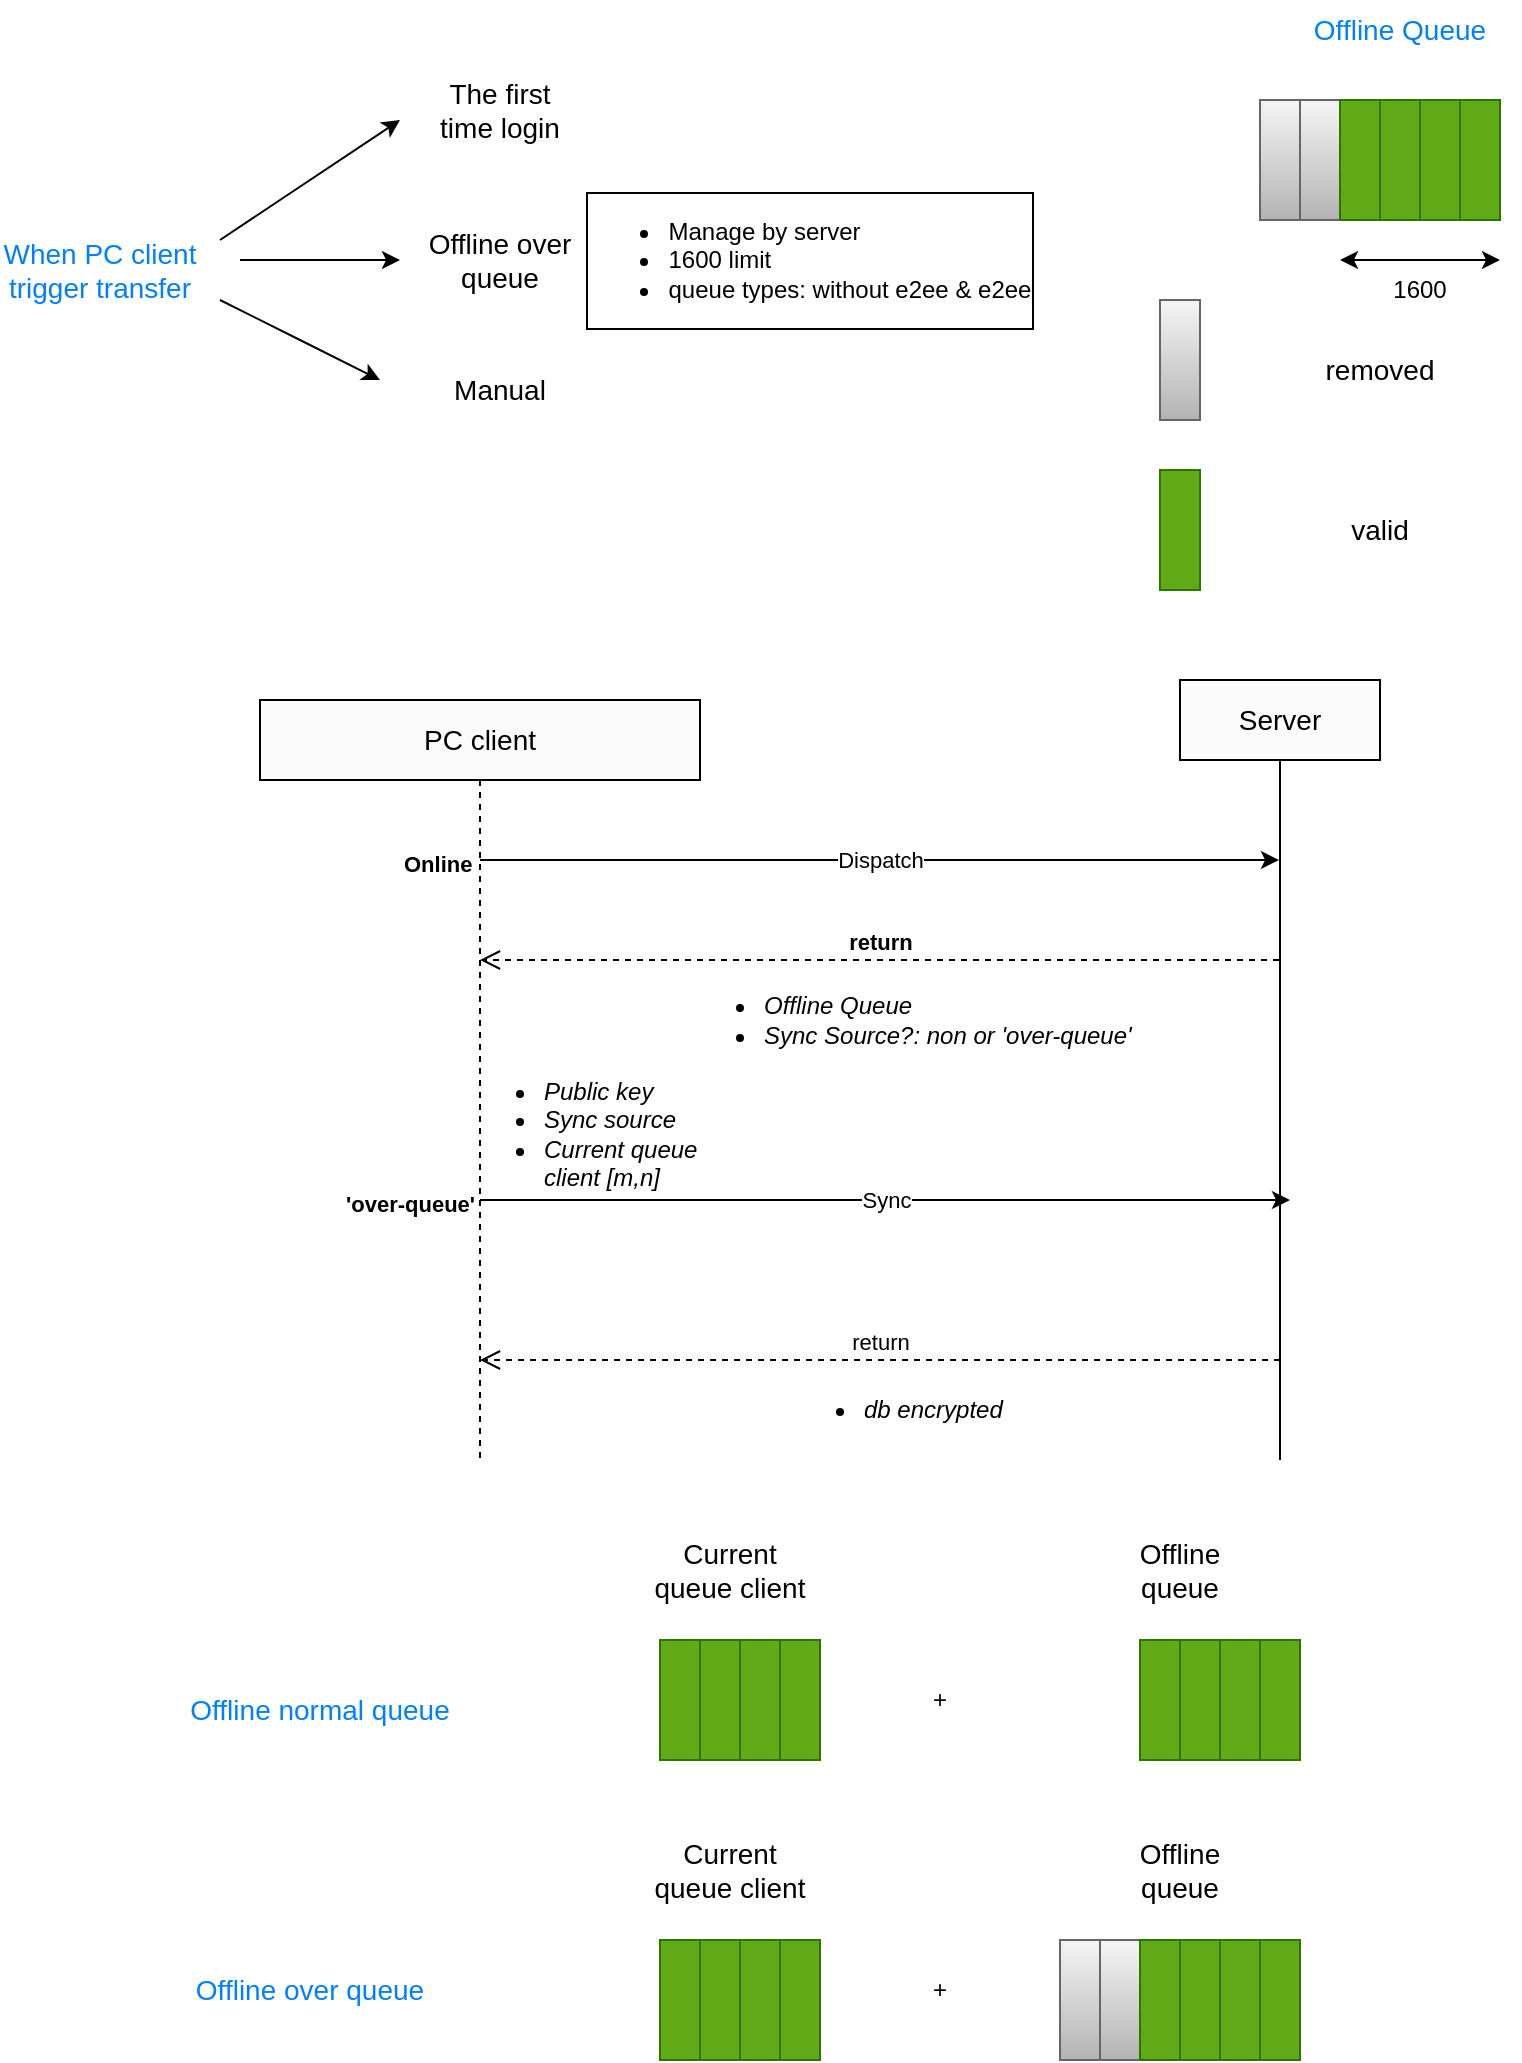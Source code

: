 <mxfile version="20.7.4" type="github">
  <diagram id="dp5_4tYXMD5Wxe0bTC1r" name="Page-1">
    <mxGraphModel dx="1434" dy="764" grid="1" gridSize="10" guides="1" tooltips="1" connect="1" arrows="1" fold="1" page="1" pageScale="1" pageWidth="850" pageHeight="1100" math="0" shadow="0">
      <root>
        <mxCell id="0" />
        <mxCell id="1" parent="0" />
        <mxCell id="D2CJ33w6apMbW9ELbGaL-1" value="When PC client trigger transfer" style="text;html=1;strokeColor=none;fillColor=none;align=center;verticalAlign=middle;whiteSpace=wrap;rounded=0;fontSize=14;fontColor=#007FFF;" vertex="1" parent="1">
          <mxGeometry y="160" width="100" height="30" as="geometry" />
        </mxCell>
        <mxCell id="D2CJ33w6apMbW9ELbGaL-2" value="" style="endArrow=classic;html=1;rounded=0;" edge="1" parent="1">
          <mxGeometry width="50" height="50" relative="1" as="geometry">
            <mxPoint x="120" y="170" as="sourcePoint" />
            <mxPoint x="200" y="170" as="targetPoint" />
            <Array as="points">
              <mxPoint x="150" y="170" />
            </Array>
          </mxGeometry>
        </mxCell>
        <mxCell id="D2CJ33w6apMbW9ELbGaL-3" value="" style="endArrow=classic;html=1;rounded=0;" edge="1" parent="1">
          <mxGeometry width="50" height="50" relative="1" as="geometry">
            <mxPoint x="110" y="160" as="sourcePoint" />
            <mxPoint x="200" y="100" as="targetPoint" />
            <Array as="points">
              <mxPoint x="140" y="140" />
            </Array>
          </mxGeometry>
        </mxCell>
        <mxCell id="D2CJ33w6apMbW9ELbGaL-4" value="" style="endArrow=classic;html=1;rounded=0;" edge="1" parent="1">
          <mxGeometry width="50" height="50" relative="1" as="geometry">
            <mxPoint x="110" y="190" as="sourcePoint" />
            <mxPoint x="190" y="230" as="targetPoint" />
            <Array as="points">
              <mxPoint x="150" y="210" />
            </Array>
          </mxGeometry>
        </mxCell>
        <mxCell id="D2CJ33w6apMbW9ELbGaL-6" value="The first time login" style="text;html=1;strokeColor=none;fillColor=none;align=center;verticalAlign=middle;whiteSpace=wrap;rounded=0;fontSize=14;" vertex="1" parent="1">
          <mxGeometry x="210" y="80" width="80" height="30" as="geometry" />
        </mxCell>
        <mxCell id="D2CJ33w6apMbW9ELbGaL-9" value="Offline over queue" style="text;html=1;strokeColor=none;fillColor=none;align=center;verticalAlign=middle;whiteSpace=wrap;rounded=0;fontSize=14;" vertex="1" parent="1">
          <mxGeometry x="210" y="150" width="80" height="40" as="geometry" />
        </mxCell>
        <mxCell id="D2CJ33w6apMbW9ELbGaL-10" value="Manual" style="text;html=1;strokeColor=none;fillColor=none;align=center;verticalAlign=middle;whiteSpace=wrap;rounded=0;fontSize=14;" vertex="1" parent="1">
          <mxGeometry x="220" y="220" width="60" height="30" as="geometry" />
        </mxCell>
        <mxCell id="D2CJ33w6apMbW9ELbGaL-11" value="&lt;ul&gt;&lt;li style=&quot;text-align: left;&quot;&gt;Manage by server&lt;/li&gt;&lt;li style=&quot;text-align: left;&quot;&gt;1600 limit&lt;/li&gt;&lt;li&gt;queue types: without e2ee &amp;amp; e2ee&lt;/li&gt;&lt;/ul&gt;" style="text;html=1;strokeColor=none;fillColor=none;align=center;verticalAlign=middle;whiteSpace=wrap;rounded=0;perimeterSpacing=0;strokeWidth=1;labelBorderColor=default;" vertex="1" parent="1">
          <mxGeometry x="280" y="122.5" width="250" height="95" as="geometry" />
        </mxCell>
        <mxCell id="D2CJ33w6apMbW9ELbGaL-20" value="" style="rounded=0;whiteSpace=wrap;html=1;fillColor=#f5f5f5;gradientColor=#b3b3b3;strokeColor=#666666;" vertex="1" parent="1">
          <mxGeometry x="650" y="90" width="20" height="60" as="geometry" />
        </mxCell>
        <mxCell id="D2CJ33w6apMbW9ELbGaL-22" value="" style="rounded=0;whiteSpace=wrap;html=1;fillColor=#60a917;fontColor=#ffffff;strokeColor=#2D7600;" vertex="1" parent="1">
          <mxGeometry x="670" y="90" width="20" height="60" as="geometry" />
        </mxCell>
        <mxCell id="D2CJ33w6apMbW9ELbGaL-23" value="" style="rounded=0;whiteSpace=wrap;html=1;fillColor=#60a917;fontColor=#ffffff;strokeColor=#2D7600;" vertex="1" parent="1">
          <mxGeometry x="690" y="90" width="20" height="60" as="geometry" />
        </mxCell>
        <mxCell id="D2CJ33w6apMbW9ELbGaL-24" value="" style="rounded=0;whiteSpace=wrap;html=1;fillColor=#60a917;fontColor=#ffffff;strokeColor=#2D7600;" vertex="1" parent="1">
          <mxGeometry x="710" y="90" width="20" height="60" as="geometry" />
        </mxCell>
        <mxCell id="D2CJ33w6apMbW9ELbGaL-25" value="" style="rounded=0;whiteSpace=wrap;html=1;fillColor=#f5f5f5;gradientColor=#b3b3b3;strokeColor=#666666;" vertex="1" parent="1">
          <mxGeometry x="630" y="90" width="20" height="60" as="geometry" />
        </mxCell>
        <mxCell id="D2CJ33w6apMbW9ELbGaL-26" value="" style="rounded=0;whiteSpace=wrap;html=1;fillColor=#60a917;fontColor=#ffffff;strokeColor=#2D7600;" vertex="1" parent="1">
          <mxGeometry x="730" y="90" width="20" height="60" as="geometry" />
        </mxCell>
        <mxCell id="D2CJ33w6apMbW9ELbGaL-27" value="" style="rounded=0;whiteSpace=wrap;html=1;fillColor=#f5f5f5;gradientColor=#b3b3b3;strokeColor=#666666;" vertex="1" parent="1">
          <mxGeometry x="580" y="190" width="20" height="60" as="geometry" />
        </mxCell>
        <mxCell id="D2CJ33w6apMbW9ELbGaL-28" value="" style="rounded=0;whiteSpace=wrap;html=1;fillColor=#60a917;fontColor=#ffffff;strokeColor=#2D7600;" vertex="1" parent="1">
          <mxGeometry x="580" y="275" width="20" height="60" as="geometry" />
        </mxCell>
        <mxCell id="D2CJ33w6apMbW9ELbGaL-29" value="removed" style="text;html=1;strokeColor=none;fillColor=none;align=center;verticalAlign=middle;whiteSpace=wrap;rounded=0;strokeWidth=1;fontSize=14;" vertex="1" parent="1">
          <mxGeometry x="620" y="210" width="140" height="30" as="geometry" />
        </mxCell>
        <mxCell id="D2CJ33w6apMbW9ELbGaL-31" value="valid" style="text;html=1;strokeColor=none;fillColor=none;align=center;verticalAlign=middle;whiteSpace=wrap;rounded=0;strokeWidth=1;fontSize=14;" vertex="1" parent="1">
          <mxGeometry x="620" y="290" width="140" height="30" as="geometry" />
        </mxCell>
        <mxCell id="D2CJ33w6apMbW9ELbGaL-34" value="Offline Queue" style="text;html=1;strokeColor=none;fillColor=none;align=center;verticalAlign=middle;whiteSpace=wrap;rounded=0;strokeWidth=1;fontSize=14;fontColor=#007FFF;" vertex="1" parent="1">
          <mxGeometry x="650" y="40" width="100" height="30" as="geometry" />
        </mxCell>
        <mxCell id="D2CJ33w6apMbW9ELbGaL-35" value="PC client" style="shape=umlLifeline;perimeter=lifelinePerimeter;whiteSpace=wrap;html=1;container=1;collapsible=0;recursiveResize=0;outlineConnect=0;strokeWidth=1;fillColor=#fbfbfb;fontSize=14;" vertex="1" parent="1">
          <mxGeometry x="130" y="390" width="220" height="380" as="geometry" />
        </mxCell>
        <mxCell id="D2CJ33w6apMbW9ELbGaL-45" value="" style="endArrow=classic;html=1;rounded=0;" edge="1" parent="D2CJ33w6apMbW9ELbGaL-35" target="D2CJ33w6apMbW9ELbGaL-36">
          <mxGeometry relative="1" as="geometry">
            <mxPoint x="110" y="80" as="sourcePoint" />
            <mxPoint x="220" y="80" as="targetPoint" />
          </mxGeometry>
        </mxCell>
        <mxCell id="D2CJ33w6apMbW9ELbGaL-46" value="Dispatch" style="edgeLabel;resizable=0;html=1;align=center;verticalAlign=middle;strokeWidth=1;fillColor=#fbfbfb;" connectable="0" vertex="1" parent="D2CJ33w6apMbW9ELbGaL-45">
          <mxGeometry relative="1" as="geometry" />
        </mxCell>
        <mxCell id="D2CJ33w6apMbW9ELbGaL-47" value="Online" style="edgeLabel;resizable=0;html=1;align=left;verticalAlign=bottom;strokeWidth=1;fillColor=#fbfbfb;fontStyle=1" connectable="0" vertex="1" parent="D2CJ33w6apMbW9ELbGaL-45">
          <mxGeometry x="-1" relative="1" as="geometry">
            <mxPoint x="-40" y="10" as="offset" />
          </mxGeometry>
        </mxCell>
        <mxCell id="D2CJ33w6apMbW9ELbGaL-59" value="" style="endArrow=classic;html=1;rounded=0;" edge="1" parent="D2CJ33w6apMbW9ELbGaL-35" source="D2CJ33w6apMbW9ELbGaL-35">
          <mxGeometry relative="1" as="geometry">
            <mxPoint x="75" y="240" as="sourcePoint" />
            <mxPoint x="515" y="250" as="targetPoint" />
            <Array as="points">
              <mxPoint x="280" y="250" />
              <mxPoint x="410" y="250" />
              <mxPoint x="470" y="250" />
            </Array>
          </mxGeometry>
        </mxCell>
        <mxCell id="D2CJ33w6apMbW9ELbGaL-60" value="Sync" style="edgeLabel;resizable=0;html=1;align=center;verticalAlign=middle;strokeWidth=1;fillColor=#fbfbfb;" connectable="0" vertex="1" parent="D2CJ33w6apMbW9ELbGaL-59">
          <mxGeometry relative="1" as="geometry" />
        </mxCell>
        <mxCell id="D2CJ33w6apMbW9ELbGaL-61" value="&#39;over-queue&#39;" style="edgeLabel;resizable=0;html=1;align=left;verticalAlign=bottom;strokeWidth=1;fillColor=#fbfbfb;fontStyle=1" connectable="0" vertex="1" parent="D2CJ33w6apMbW9ELbGaL-59">
          <mxGeometry x="-1" relative="1" as="geometry">
            <mxPoint x="-69" y="10" as="offset" />
          </mxGeometry>
        </mxCell>
        <mxCell id="D2CJ33w6apMbW9ELbGaL-64" value="&lt;div&gt;&lt;br&gt;&lt;/div&gt;&lt;ul&gt;&lt;li&gt;Public key&lt;/li&gt;&lt;li&gt;Sync source&lt;/li&gt;&lt;li&gt;Current queue client [m,n]&lt;/li&gt;&lt;/ul&gt;" style="text;html=1;strokeColor=none;fillColor=none;align=left;verticalAlign=middle;whiteSpace=wrap;rounded=0;strokeWidth=1;fontStyle=2" vertex="1" parent="D2CJ33w6apMbW9ELbGaL-35">
          <mxGeometry x="100" y="180" width="140" height="60" as="geometry" />
        </mxCell>
        <mxCell id="D2CJ33w6apMbW9ELbGaL-36" value="Server" style="shape=umlLifeline;perimeter=lifelinePerimeter;whiteSpace=wrap;html=1;container=1;collapsible=0;recursiveResize=0;outlineConnect=0;lifelineDashed=0;strokeWidth=1;fillColor=#fbfbfb;fontSize=14;" vertex="1" parent="1">
          <mxGeometry x="590" y="380" width="100" height="390" as="geometry" />
        </mxCell>
        <mxCell id="D2CJ33w6apMbW9ELbGaL-37" value="" style="endArrow=classic;startArrow=classic;html=1;rounded=0;" edge="1" parent="1">
          <mxGeometry width="50" height="50" relative="1" as="geometry">
            <mxPoint x="670" y="170" as="sourcePoint" />
            <mxPoint x="750" y="170" as="targetPoint" />
          </mxGeometry>
        </mxCell>
        <mxCell id="D2CJ33w6apMbW9ELbGaL-38" value="1600" style="text;html=1;strokeColor=none;fillColor=none;align=center;verticalAlign=middle;whiteSpace=wrap;rounded=0;strokeWidth=1;" vertex="1" parent="1">
          <mxGeometry x="680" y="170" width="60" height="30" as="geometry" />
        </mxCell>
        <mxCell id="D2CJ33w6apMbW9ELbGaL-54" value="&lt;ul&gt;&lt;li&gt;Offline Queue&lt;/li&gt;&lt;li&gt;Sync Source?: non or &#39;over-queue&#39;&amp;nbsp;&lt;/li&gt;&lt;/ul&gt;" style="text;html=1;strokeColor=none;fillColor=none;align=left;verticalAlign=middle;whiteSpace=wrap;rounded=0;strokeWidth=1;fontStyle=2" vertex="1" parent="1">
          <mxGeometry x="340" y="525" width="260" height="50" as="geometry" />
        </mxCell>
        <mxCell id="D2CJ33w6apMbW9ELbGaL-62" value="return" style="html=1;verticalAlign=bottom;endArrow=open;dashed=1;endSize=8;rounded=0;fontStyle=1" edge="1" parent="1" source="D2CJ33w6apMbW9ELbGaL-36" target="D2CJ33w6apMbW9ELbGaL-35">
          <mxGeometry relative="1" as="geometry">
            <mxPoint x="460" y="590" as="sourcePoint" />
            <mxPoint x="380" y="590" as="targetPoint" />
            <Array as="points">
              <mxPoint x="270" y="520" />
            </Array>
          </mxGeometry>
        </mxCell>
        <mxCell id="D2CJ33w6apMbW9ELbGaL-65" value="return" style="html=1;verticalAlign=bottom;endArrow=open;dashed=1;endSize=8;rounded=0;" edge="1" parent="1">
          <mxGeometry relative="1" as="geometry">
            <mxPoint x="640" y="720" as="sourcePoint" />
            <mxPoint x="240" y="720" as="targetPoint" />
            <Array as="points">
              <mxPoint x="270.5" y="720" />
            </Array>
          </mxGeometry>
        </mxCell>
        <mxCell id="D2CJ33w6apMbW9ELbGaL-66" value="&lt;ul&gt;&lt;li&gt;db encrypted&lt;/li&gt;&lt;/ul&gt;" style="text;html=1;strokeColor=none;fillColor=none;align=left;verticalAlign=middle;whiteSpace=wrap;rounded=0;strokeWidth=1;fontStyle=2" vertex="1" parent="1">
          <mxGeometry x="390" y="730" width="120" height="30" as="geometry" />
        </mxCell>
        <mxCell id="D2CJ33w6apMbW9ELbGaL-71" value="Offline normal queue" style="text;html=1;strokeColor=none;fillColor=none;align=center;verticalAlign=middle;whiteSpace=wrap;rounded=0;strokeWidth=1;fontColor=#007FFF;fontSize=14;" vertex="1" parent="1">
          <mxGeometry x="80" y="875" width="160" height="40" as="geometry" />
        </mxCell>
        <mxCell id="D2CJ33w6apMbW9ELbGaL-72" value="Offline over queue" style="text;html=1;strokeColor=none;fillColor=none;align=center;verticalAlign=middle;whiteSpace=wrap;rounded=0;strokeWidth=1;fontColor=#007FFF;fontSize=14;" vertex="1" parent="1">
          <mxGeometry x="80" y="1010" width="150" height="50" as="geometry" />
        </mxCell>
        <mxCell id="D2CJ33w6apMbW9ELbGaL-74" value="" style="rounded=0;whiteSpace=wrap;html=1;fillColor=#60a917;fontColor=#ffffff;strokeColor=#2D7600;" vertex="1" parent="1">
          <mxGeometry x="330" y="860" width="20" height="60" as="geometry" />
        </mxCell>
        <mxCell id="D2CJ33w6apMbW9ELbGaL-75" value="" style="rounded=0;whiteSpace=wrap;html=1;fillColor=#60a917;fontColor=#ffffff;strokeColor=#2D7600;" vertex="1" parent="1">
          <mxGeometry x="350" y="860" width="20" height="60" as="geometry" />
        </mxCell>
        <mxCell id="D2CJ33w6apMbW9ELbGaL-76" value="" style="rounded=0;whiteSpace=wrap;html=1;fillColor=#60a917;fontColor=#ffffff;strokeColor=#2D7600;" vertex="1" parent="1">
          <mxGeometry x="370" y="860" width="20" height="60" as="geometry" />
        </mxCell>
        <mxCell id="D2CJ33w6apMbW9ELbGaL-78" value="" style="rounded=0;whiteSpace=wrap;html=1;fillColor=#60a917;fontColor=#ffffff;strokeColor=#2D7600;" vertex="1" parent="1">
          <mxGeometry x="390" y="860" width="20" height="60" as="geometry" />
        </mxCell>
        <mxCell id="D2CJ33w6apMbW9ELbGaL-87" value="" style="rounded=0;whiteSpace=wrap;html=1;fillColor=#60a917;fontColor=#ffffff;strokeColor=#2D7600;" vertex="1" parent="1">
          <mxGeometry x="570" y="860" width="20" height="60" as="geometry" />
        </mxCell>
        <mxCell id="D2CJ33w6apMbW9ELbGaL-88" value="" style="rounded=0;whiteSpace=wrap;html=1;fillColor=#60a917;fontColor=#ffffff;strokeColor=#2D7600;" vertex="1" parent="1">
          <mxGeometry x="590" y="860" width="20" height="60" as="geometry" />
        </mxCell>
        <mxCell id="D2CJ33w6apMbW9ELbGaL-89" value="" style="rounded=0;whiteSpace=wrap;html=1;fillColor=#60a917;fontColor=#ffffff;strokeColor=#2D7600;" vertex="1" parent="1">
          <mxGeometry x="610" y="860" width="20" height="60" as="geometry" />
        </mxCell>
        <mxCell id="D2CJ33w6apMbW9ELbGaL-91" value="" style="rounded=0;whiteSpace=wrap;html=1;fillColor=#60a917;fontColor=#ffffff;strokeColor=#2D7600;" vertex="1" parent="1">
          <mxGeometry x="630" y="860" width="20" height="60" as="geometry" />
        </mxCell>
        <mxCell id="D2CJ33w6apMbW9ELbGaL-92" value="Current queue client" style="text;html=1;strokeColor=none;fillColor=none;align=center;verticalAlign=middle;whiteSpace=wrap;rounded=0;strokeWidth=1;fontSize=14;" vertex="1" parent="1">
          <mxGeometry x="320" y="810" width="90" height="30" as="geometry" />
        </mxCell>
        <mxCell id="D2CJ33w6apMbW9ELbGaL-93" value="Offline queue" style="text;html=1;strokeColor=none;fillColor=none;align=center;verticalAlign=middle;whiteSpace=wrap;rounded=0;strokeWidth=1;fontSize=14;" vertex="1" parent="1">
          <mxGeometry x="550" y="810" width="80" height="30" as="geometry" />
        </mxCell>
        <mxCell id="D2CJ33w6apMbW9ELbGaL-94" value="+" style="text;html=1;strokeColor=none;fillColor=none;align=center;verticalAlign=middle;whiteSpace=wrap;rounded=0;strokeWidth=1;" vertex="1" parent="1">
          <mxGeometry x="440" y="875" width="60" height="30" as="geometry" />
        </mxCell>
        <mxCell id="D2CJ33w6apMbW9ELbGaL-95" value="" style="rounded=0;whiteSpace=wrap;html=1;fillColor=#60a917;fontColor=#ffffff;strokeColor=#2D7600;" vertex="1" parent="1">
          <mxGeometry x="330" y="1010" width="20" height="60" as="geometry" />
        </mxCell>
        <mxCell id="D2CJ33w6apMbW9ELbGaL-96" value="" style="rounded=0;whiteSpace=wrap;html=1;fillColor=#60a917;fontColor=#ffffff;strokeColor=#2D7600;" vertex="1" parent="1">
          <mxGeometry x="350" y="1010" width="20" height="60" as="geometry" />
        </mxCell>
        <mxCell id="D2CJ33w6apMbW9ELbGaL-97" value="" style="rounded=0;whiteSpace=wrap;html=1;fillColor=#60a917;fontColor=#ffffff;strokeColor=#2D7600;" vertex="1" parent="1">
          <mxGeometry x="370" y="1010" width="20" height="60" as="geometry" />
        </mxCell>
        <mxCell id="D2CJ33w6apMbW9ELbGaL-98" value="" style="rounded=0;whiteSpace=wrap;html=1;fillColor=#60a917;fontColor=#ffffff;strokeColor=#2D7600;" vertex="1" parent="1">
          <mxGeometry x="390" y="1010" width="20" height="60" as="geometry" />
        </mxCell>
        <mxCell id="D2CJ33w6apMbW9ELbGaL-99" value="" style="rounded=0;whiteSpace=wrap;html=1;fillColor=#f5f5f5;gradientColor=#b3b3b3;strokeColor=#666666;" vertex="1" parent="1">
          <mxGeometry x="550" y="1010" width="20" height="60" as="geometry" />
        </mxCell>
        <mxCell id="D2CJ33w6apMbW9ELbGaL-100" value="" style="rounded=0;whiteSpace=wrap;html=1;fillColor=#60a917;fontColor=#ffffff;strokeColor=#2D7600;" vertex="1" parent="1">
          <mxGeometry x="570" y="1010" width="20" height="60" as="geometry" />
        </mxCell>
        <mxCell id="D2CJ33w6apMbW9ELbGaL-101" value="" style="rounded=0;whiteSpace=wrap;html=1;fillColor=#60a917;fontColor=#ffffff;strokeColor=#2D7600;" vertex="1" parent="1">
          <mxGeometry x="590" y="1010" width="20" height="60" as="geometry" />
        </mxCell>
        <mxCell id="D2CJ33w6apMbW9ELbGaL-102" value="" style="rounded=0;whiteSpace=wrap;html=1;fillColor=#60a917;fontColor=#ffffff;strokeColor=#2D7600;" vertex="1" parent="1">
          <mxGeometry x="610" y="1010" width="20" height="60" as="geometry" />
        </mxCell>
        <mxCell id="D2CJ33w6apMbW9ELbGaL-103" value="" style="rounded=0;whiteSpace=wrap;html=1;fillColor=#f5f5f5;gradientColor=#b3b3b3;strokeColor=#666666;" vertex="1" parent="1">
          <mxGeometry x="530" y="1010" width="20" height="60" as="geometry" />
        </mxCell>
        <mxCell id="D2CJ33w6apMbW9ELbGaL-104" value="" style="rounded=0;whiteSpace=wrap;html=1;fillColor=#60a917;fontColor=#ffffff;strokeColor=#2D7600;" vertex="1" parent="1">
          <mxGeometry x="630" y="1010" width="20" height="60" as="geometry" />
        </mxCell>
        <mxCell id="D2CJ33w6apMbW9ELbGaL-105" value="Current queue client" style="text;html=1;strokeColor=none;fillColor=none;align=center;verticalAlign=middle;whiteSpace=wrap;rounded=0;strokeWidth=1;fontSize=14;" vertex="1" parent="1">
          <mxGeometry x="320" y="960" width="90" height="30" as="geometry" />
        </mxCell>
        <mxCell id="D2CJ33w6apMbW9ELbGaL-106" value="Offline queue" style="text;html=1;strokeColor=none;fillColor=none;align=center;verticalAlign=middle;whiteSpace=wrap;rounded=0;strokeWidth=1;fontSize=14;" vertex="1" parent="1">
          <mxGeometry x="550" y="960" width="80" height="30" as="geometry" />
        </mxCell>
        <mxCell id="D2CJ33w6apMbW9ELbGaL-107" value="+" style="text;html=1;strokeColor=none;fillColor=none;align=center;verticalAlign=middle;whiteSpace=wrap;rounded=0;strokeWidth=1;" vertex="1" parent="1">
          <mxGeometry x="440" y="1020" width="60" height="30" as="geometry" />
        </mxCell>
      </root>
    </mxGraphModel>
  </diagram>
</mxfile>
